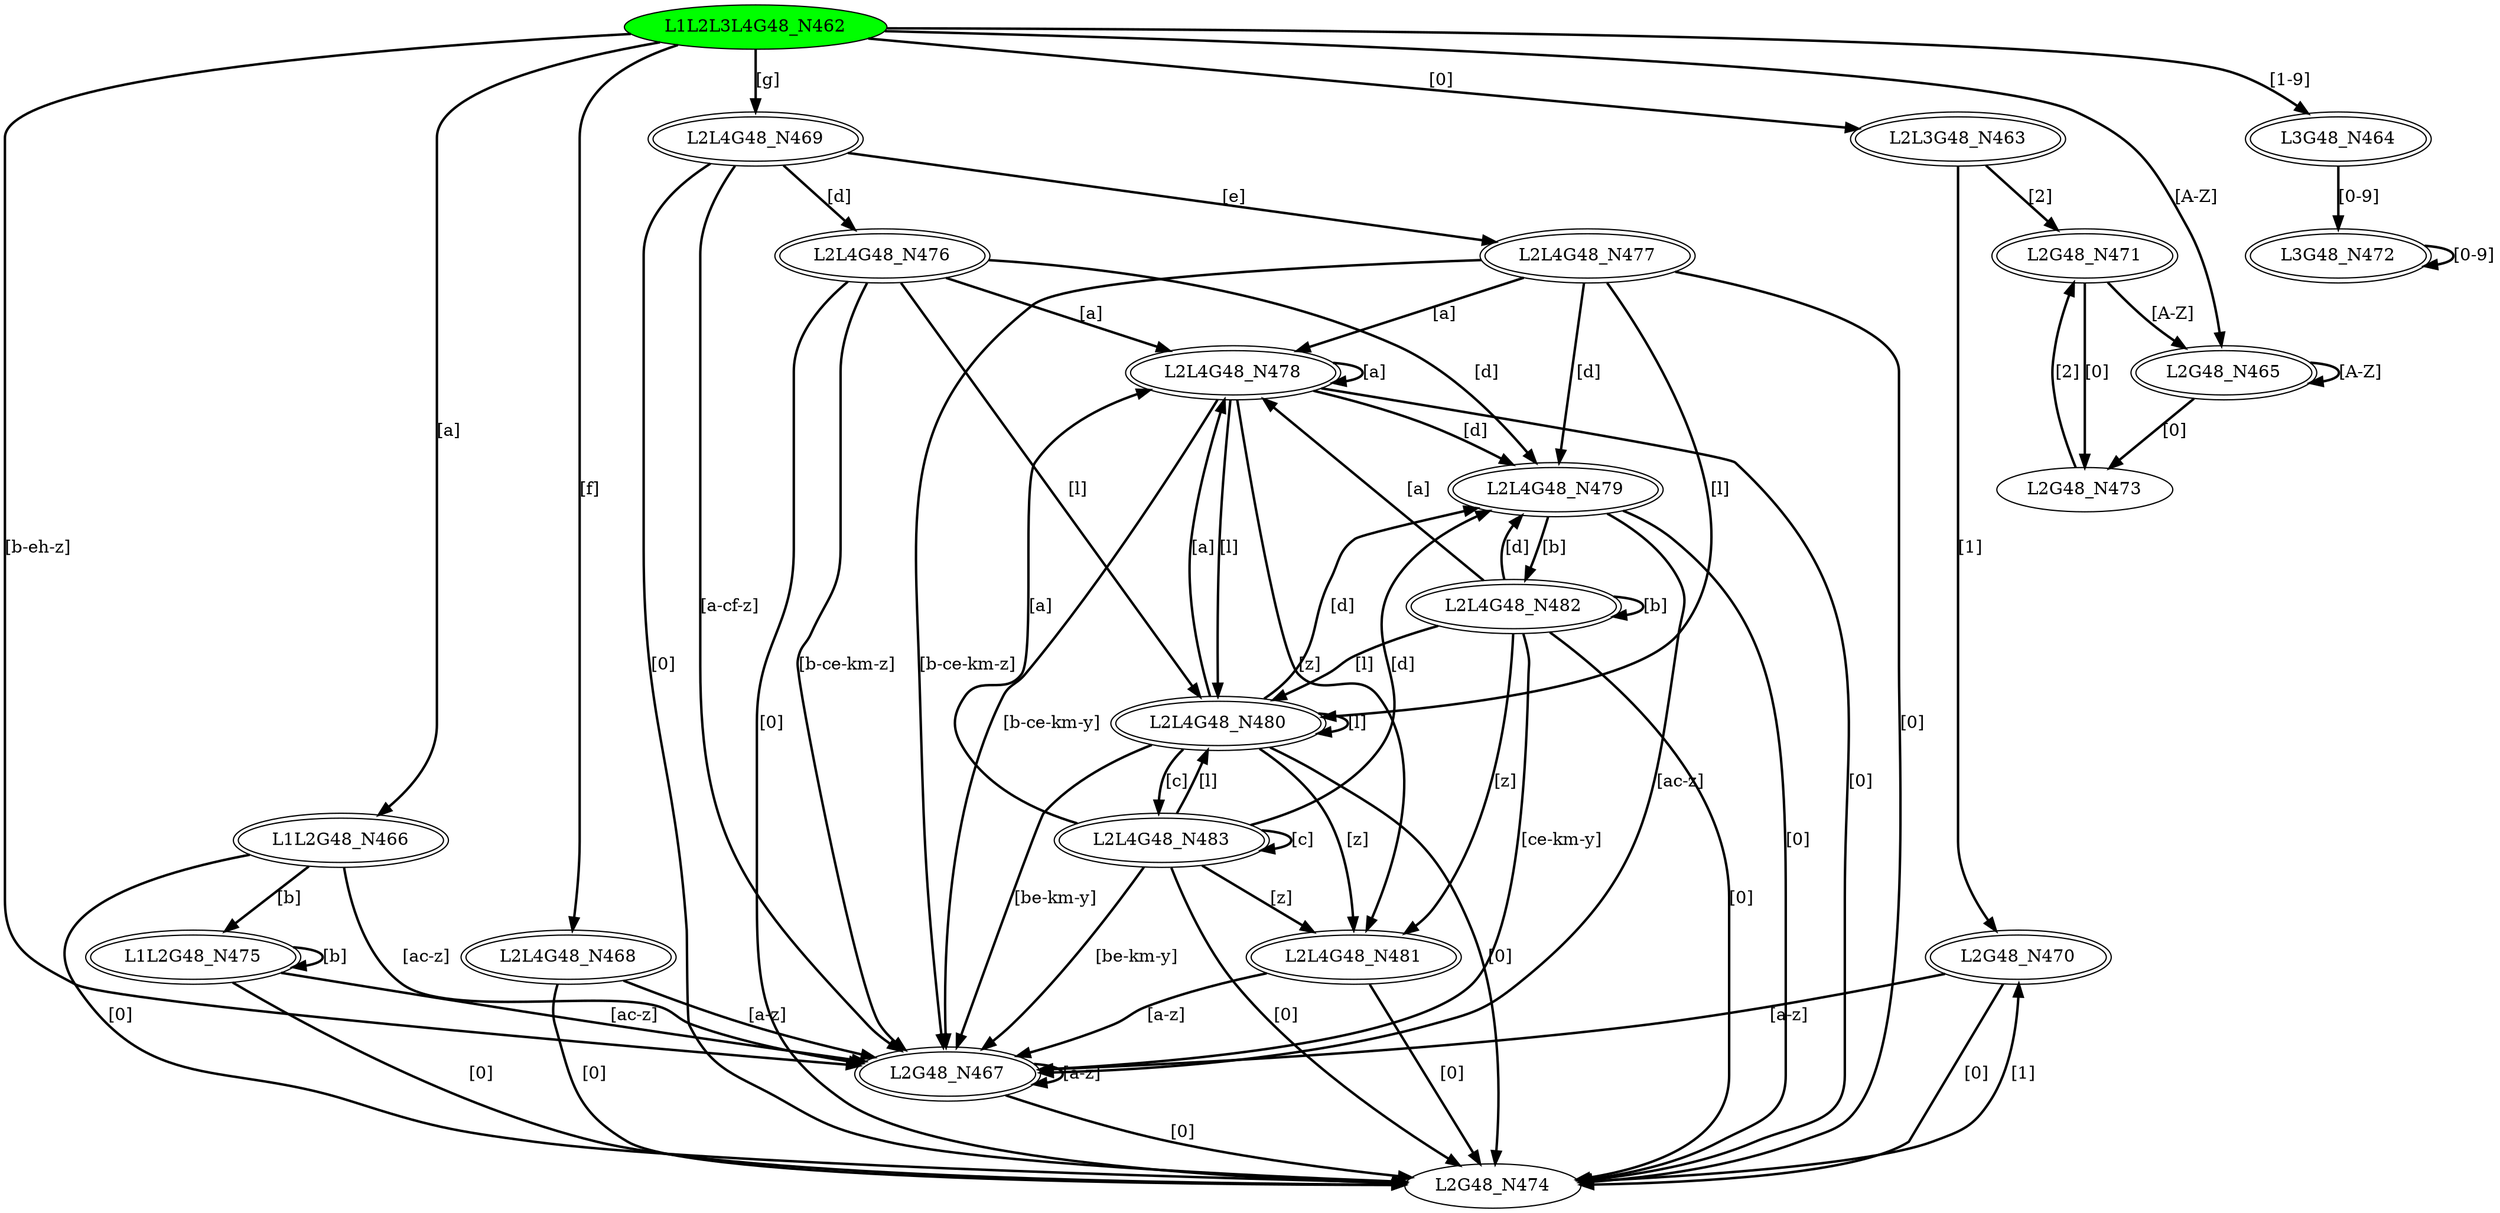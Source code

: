 digraph G48{
"L1L2L3L4G48_N462" [style=filled,fillcolor=green];
"L2L3G48_N463" [peripheries=2];
"L3G48_N464" [peripheries=2];
"L2G48_N465" [peripheries=2];
"L1L2G48_N466" [peripheries=2];
"L2G48_N467" [peripheries=2];
"L2L4G48_N468" [peripheries=2];
"L2L4G48_N469" [peripheries=2];
"L2G48_N470" [peripheries=2];
"L2G48_N471" [peripheries=2];
"L3G48_N472" [peripheries=2];
"L2G48_N473";
"L2G48_N474";
"L1L2G48_N475" [peripheries=2];
"L2L4G48_N476" [peripheries=2];
"L2L4G48_N477" [peripheries=2];
"L2L4G48_N478" [peripheries=2];
"L2L4G48_N479" [peripheries=2];
"L2L4G48_N480" [peripheries=2];
"L2L4G48_N481" [peripheries=2];
"L2L4G48_N482" [peripheries=2];
"L2L4G48_N483" [peripheries=2];
"L1L2L3L4G48_N462"->"L2L3G48_N463" [style = bold, label = "[0]"];
"L1L2L3L4G48_N462"->"L3G48_N464" [style = bold, label = "[1-9]"];
"L1L2L3L4G48_N462"->"L2G48_N465" [style = bold, label = "[A-Z]"];
"L1L2L3L4G48_N462"->"L1L2G48_N466" [style = bold, label = "[a]"];
"L1L2L3L4G48_N462"->"L2G48_N467" [style = bold, label = "[b-eh-z]"];
"L1L2L3L4G48_N462"->"L2L4G48_N468" [style = bold, label = "[f]"];
"L1L2L3L4G48_N462"->"L2L4G48_N469" [style = bold, label = "[g]"];
"L2L3G48_N463"->"L2G48_N470" [style = bold, label = "[1]"];
"L2L3G48_N463"->"L2G48_N471" [style = bold, label = "[2]"];
"L3G48_N464"->"L3G48_N472" [style = bold, label = "[0-9]"];
"L2G48_N465"->"L2G48_N473" [style = bold, label = "[0]"];
"L2G48_N465"->"L2G48_N465" [style = bold, label = "[A-Z]"];
"L1L2G48_N466"->"L2G48_N474" [style = bold, label = "[0]"];
"L1L2G48_N466"->"L2G48_N467" [style = bold, label = "[ac-z]"];
"L1L2G48_N466"->"L1L2G48_N475" [style = bold, label = "[b]"];
"L2G48_N467"->"L2G48_N474" [style = bold, label = "[0]"];
"L2G48_N467"->"L2G48_N467" [style = bold, label = "[a-z]"];
"L2L4G48_N468"->"L2G48_N474" [style = bold, label = "[0]"];
"L2L4G48_N468"->"L2G48_N467" [style = bold, label = "[a-z]"];
"L2L4G48_N469"->"L2G48_N474" [style = bold, label = "[0]"];
"L2L4G48_N469"->"L2G48_N467" [style = bold, label = "[a-cf-z]"];
"L2L4G48_N469"->"L2L4G48_N476" [style = bold, label = "[d]"];
"L2L4G48_N469"->"L2L4G48_N477" [style = bold, label = "[e]"];
"L2G48_N470"->"L2G48_N474" [style = bold, label = "[0]"];
"L2G48_N470"->"L2G48_N467" [style = bold, label = "[a-z]"];
"L2G48_N471"->"L2G48_N473" [style = bold, label = "[0]"];
"L2G48_N471"->"L2G48_N465" [style = bold, label = "[A-Z]"];
"L3G48_N472"->"L3G48_N472" [style = bold, label = "[0-9]"];
"L2G48_N473"->"L2G48_N471" [style = bold, label = "[2]"];
"L2G48_N474"->"L2G48_N470" [style = bold, label = "[1]"];
"L1L2G48_N475"->"L2G48_N474" [style = bold, label = "[0]"];
"L1L2G48_N475"->"L2G48_N467" [style = bold, label = "[ac-z]"];
"L1L2G48_N475"->"L1L2G48_N475" [style = bold, label = "[b]"];
"L2L4G48_N476"->"L2G48_N474" [style = bold, label = "[0]"];
"L2L4G48_N476"->"L2L4G48_N478" [style = bold, label = "[a]"];
"L2L4G48_N476"->"L2G48_N467" [style = bold, label = "[b-ce-km-z]"];
"L2L4G48_N476"->"L2L4G48_N479" [style = bold, label = "[d]"];
"L2L4G48_N476"->"L2L4G48_N480" [style = bold, label = "[l]"];
"L2L4G48_N477"->"L2G48_N474" [style = bold, label = "[0]"];
"L2L4G48_N477"->"L2L4G48_N478" [style = bold, label = "[a]"];
"L2L4G48_N477"->"L2G48_N467" [style = bold, label = "[b-ce-km-z]"];
"L2L4G48_N477"->"L2L4G48_N479" [style = bold, label = "[d]"];
"L2L4G48_N477"->"L2L4G48_N480" [style = bold, label = "[l]"];
"L2L4G48_N478"->"L2G48_N474" [style = bold, label = "[0]"];
"L2L4G48_N478"->"L2L4G48_N478" [style = bold, label = "[a]"];
"L2L4G48_N478"->"L2G48_N467" [style = bold, label = "[b-ce-km-y]"];
"L2L4G48_N478"->"L2L4G48_N479" [style = bold, label = "[d]"];
"L2L4G48_N478"->"L2L4G48_N480" [style = bold, label = "[l]"];
"L2L4G48_N478"->"L2L4G48_N481" [style = bold, label = "[z]"];
"L2L4G48_N479"->"L2G48_N474" [style = bold, label = "[0]"];
"L2L4G48_N479"->"L2G48_N467" [style = bold, label = "[ac-z]"];
"L2L4G48_N479"->"L2L4G48_N482" [style = bold, label = "[b]"];
"L2L4G48_N480"->"L2G48_N474" [style = bold, label = "[0]"];
"L2L4G48_N480"->"L2L4G48_N478" [style = bold, label = "[a]"];
"L2L4G48_N480"->"L2G48_N467" [style = bold, label = "[be-km-y]"];
"L2L4G48_N480"->"L2L4G48_N483" [style = bold, label = "[c]"];
"L2L4G48_N480"->"L2L4G48_N479" [style = bold, label = "[d]"];
"L2L4G48_N480"->"L2L4G48_N480" [style = bold, label = "[l]"];
"L2L4G48_N480"->"L2L4G48_N481" [style = bold, label = "[z]"];
"L2L4G48_N481"->"L2G48_N474" [style = bold, label = "[0]"];
"L2L4G48_N481"->"L2G48_N467" [style = bold, label = "[a-z]"];
"L2L4G48_N482"->"L2G48_N474" [style = bold, label = "[0]"];
"L2L4G48_N482"->"L2L4G48_N478" [style = bold, label = "[a]"];
"L2L4G48_N482"->"L2L4G48_N482" [style = bold, label = "[b]"];
"L2L4G48_N482"->"L2G48_N467" [style = bold, label = "[ce-km-y]"];
"L2L4G48_N482"->"L2L4G48_N479" [style = bold, label = "[d]"];
"L2L4G48_N482"->"L2L4G48_N480" [style = bold, label = "[l]"];
"L2L4G48_N482"->"L2L4G48_N481" [style = bold, label = "[z]"];
"L2L4G48_N483"->"L2G48_N474" [style = bold, label = "[0]"];
"L2L4G48_N483"->"L2L4G48_N478" [style = bold, label = "[a]"];
"L2L4G48_N483"->"L2G48_N467" [style = bold, label = "[be-km-y]"];
"L2L4G48_N483"->"L2L4G48_N483" [style = bold, label = "[c]"];
"L2L4G48_N483"->"L2L4G48_N479" [style = bold, label = "[d]"];
"L2L4G48_N483"->"L2L4G48_N480" [style = bold, label = "[l]"];
"L2L4G48_N483"->"L2L4G48_N481" [style = bold, label = "[z]"];
}


